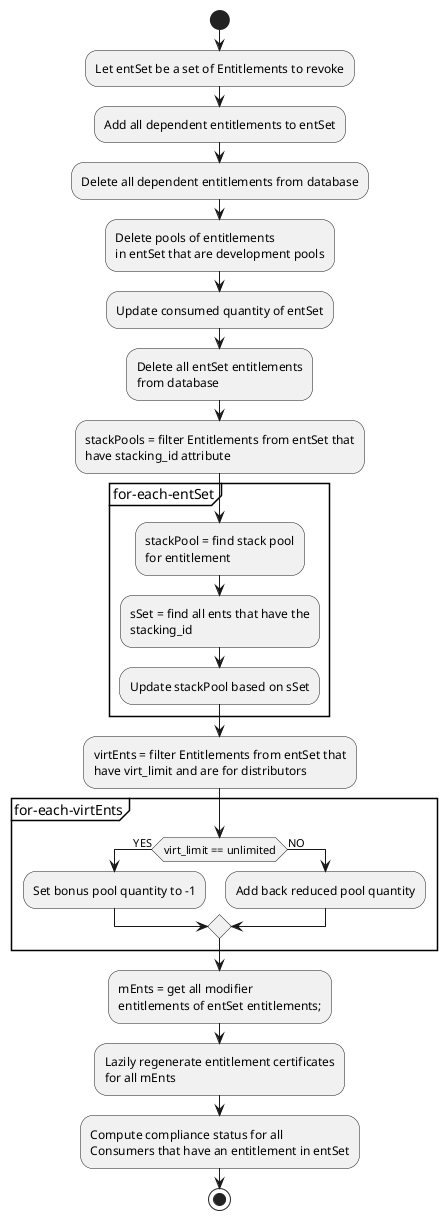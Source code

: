 @startuml e5
start
:Let entSet be a set of Entitlements to revoke;
:Add all dependent entitlements to entSet;
:Delete all dependent entitlements from database;
:Delete pools of entitlements
in entSet that are development pools;
:Update consumed quantity of entSet;
:Delete all entSet entitlements
from database;
:stackPools = filter Entitlements from entSet that
have stacking_id attribute;
partition for-each-entSet {
  :stackPool = find stack pool
  for entitlement;
  :sSet = find all ents that have the
  stacking_id;
  :Update stackPool based on sSet;
}
:virtEnts = filter Entitlements from entSet that
have virt_limit and are for distributors;
partition for-each-virtEnts {
  if (virt_limit == unlimited) then
    -> YES;
    :Set bonus pool quantity to -1;
  else
    -> NO;
    :Add back reduced pool quantity;
  endif
}
:mEnts = get all modifier
entitlements of entSet entitlements;;
:Lazily regenerate entitlement certificates
for all mEnts;
:Compute compliance status for all
Consumers that have an entitlement in entSet;
stop
@enduml